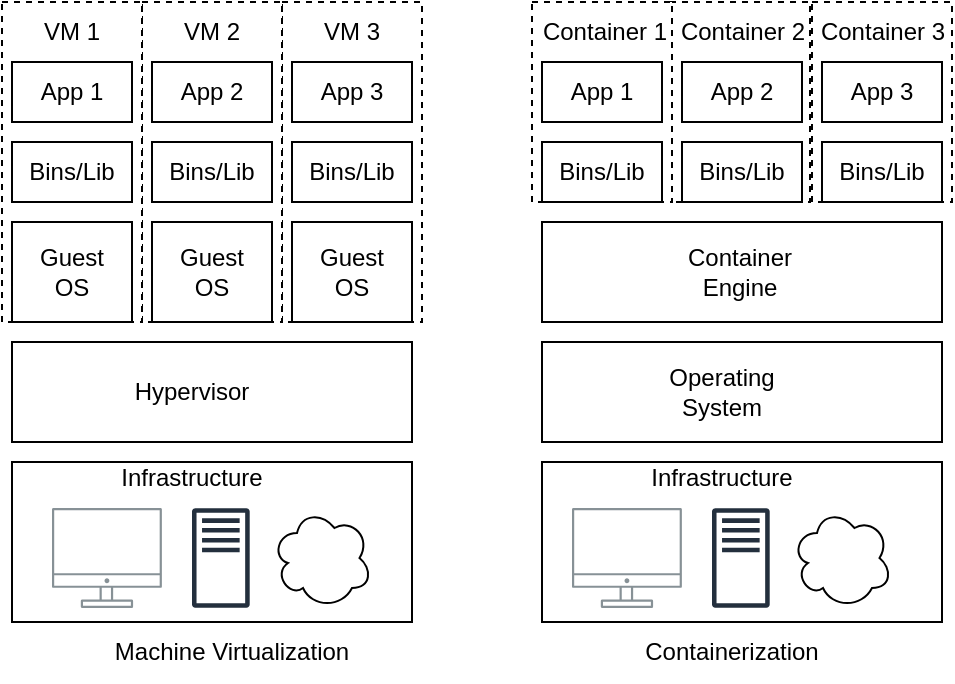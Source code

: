 <mxfile version="24.0.1" type="github">
  <diagram name="Page-1" id="PFpEE0i0nkMwGWKnxEcj">
    <mxGraphModel dx="954" dy="492" grid="1" gridSize="10" guides="1" tooltips="1" connect="1" arrows="1" fold="1" page="1" pageScale="1" pageWidth="850" pageHeight="1100" math="0" shadow="0">
      <root>
        <mxCell id="0" />
        <mxCell id="1" parent="0" />
        <mxCell id="rAbO8_lItaT4dXeiiqGa-65" value="" style="rounded=0;whiteSpace=wrap;html=1;dashed=1;" vertex="1" parent="1">
          <mxGeometry x="295" y="160" width="70" height="160" as="geometry" />
        </mxCell>
        <mxCell id="rAbO8_lItaT4dXeiiqGa-64" value="" style="rounded=0;whiteSpace=wrap;html=1;dashed=1;" vertex="1" parent="1">
          <mxGeometry x="225" y="160" width="70" height="160" as="geometry" />
        </mxCell>
        <mxCell id="rAbO8_lItaT4dXeiiqGa-63" value="" style="rounded=0;whiteSpace=wrap;html=1;dashed=1;" vertex="1" parent="1">
          <mxGeometry x="155" y="160" width="70" height="160" as="geometry" />
        </mxCell>
        <mxCell id="rAbO8_lItaT4dXeiiqGa-59" value="" style="rounded=0;whiteSpace=wrap;html=1;dashed=1;" vertex="1" parent="1">
          <mxGeometry x="560" y="160" width="70" height="100" as="geometry" />
        </mxCell>
        <mxCell id="rAbO8_lItaT4dXeiiqGa-58" value="" style="rounded=0;whiteSpace=wrap;html=1;dashed=1;" vertex="1" parent="1">
          <mxGeometry x="489" y="160" width="70" height="100" as="geometry" />
        </mxCell>
        <mxCell id="rAbO8_lItaT4dXeiiqGa-57" value="" style="rounded=0;whiteSpace=wrap;html=1;dashed=1;" vertex="1" parent="1">
          <mxGeometry x="420" y="160" width="70" height="100" as="geometry" />
        </mxCell>
        <mxCell id="rAbO8_lItaT4dXeiiqGa-1" value="" style="rounded=0;whiteSpace=wrap;html=1;" vertex="1" parent="1">
          <mxGeometry x="160" y="390" width="200" height="80" as="geometry" />
        </mxCell>
        <mxCell id="rAbO8_lItaT4dXeiiqGa-2" value="" style="rounded=0;whiteSpace=wrap;html=1;" vertex="1" parent="1">
          <mxGeometry x="160" y="330" width="200" height="50" as="geometry" />
        </mxCell>
        <mxCell id="rAbO8_lItaT4dXeiiqGa-3" value="" style="rounded=0;whiteSpace=wrap;html=1;" vertex="1" parent="1">
          <mxGeometry x="160" y="270" width="60" height="50" as="geometry" />
        </mxCell>
        <mxCell id="rAbO8_lItaT4dXeiiqGa-4" value="" style="rounded=0;whiteSpace=wrap;html=1;" vertex="1" parent="1">
          <mxGeometry x="230" y="270" width="60" height="50" as="geometry" />
        </mxCell>
        <mxCell id="rAbO8_lItaT4dXeiiqGa-5" value="" style="rounded=0;whiteSpace=wrap;html=1;" vertex="1" parent="1">
          <mxGeometry x="300" y="270" width="60" height="50" as="geometry" />
        </mxCell>
        <mxCell id="rAbO8_lItaT4dXeiiqGa-9" value="" style="rounded=0;whiteSpace=wrap;html=1;" vertex="1" parent="1">
          <mxGeometry x="160" y="190" width="60" height="30" as="geometry" />
        </mxCell>
        <mxCell id="rAbO8_lItaT4dXeiiqGa-10" value="" style="rounded=0;whiteSpace=wrap;html=1;" vertex="1" parent="1">
          <mxGeometry x="230" y="190" width="60" height="30" as="geometry" />
        </mxCell>
        <mxCell id="rAbO8_lItaT4dXeiiqGa-11" value="" style="rounded=0;whiteSpace=wrap;html=1;" vertex="1" parent="1">
          <mxGeometry x="300" y="190" width="60" height="30" as="geometry" />
        </mxCell>
        <mxCell id="rAbO8_lItaT4dXeiiqGa-12" value="" style="rounded=0;whiteSpace=wrap;html=1;" vertex="1" parent="1">
          <mxGeometry x="160" y="230" width="60" height="30" as="geometry" />
        </mxCell>
        <mxCell id="rAbO8_lItaT4dXeiiqGa-13" value="" style="rounded=0;whiteSpace=wrap;html=1;" vertex="1" parent="1">
          <mxGeometry x="230" y="230" width="60" height="30" as="geometry" />
        </mxCell>
        <mxCell id="rAbO8_lItaT4dXeiiqGa-14" value="" style="rounded=0;whiteSpace=wrap;html=1;" vertex="1" parent="1">
          <mxGeometry x="300" y="230" width="60" height="30" as="geometry" />
        </mxCell>
        <mxCell id="rAbO8_lItaT4dXeiiqGa-15" value="" style="rounded=0;whiteSpace=wrap;html=1;" vertex="1" parent="1">
          <mxGeometry x="425" y="390" width="200" height="80" as="geometry" />
        </mxCell>
        <mxCell id="rAbO8_lItaT4dXeiiqGa-16" value="" style="rounded=0;whiteSpace=wrap;html=1;" vertex="1" parent="1">
          <mxGeometry x="425" y="330" width="200" height="50" as="geometry" />
        </mxCell>
        <mxCell id="rAbO8_lItaT4dXeiiqGa-20" value="" style="rounded=0;whiteSpace=wrap;html=1;" vertex="1" parent="1">
          <mxGeometry x="425" y="190" width="60" height="30" as="geometry" />
        </mxCell>
        <mxCell id="rAbO8_lItaT4dXeiiqGa-21" value="" style="rounded=0;whiteSpace=wrap;html=1;" vertex="1" parent="1">
          <mxGeometry x="495" y="190" width="60" height="30" as="geometry" />
        </mxCell>
        <mxCell id="rAbO8_lItaT4dXeiiqGa-22" value="" style="rounded=0;whiteSpace=wrap;html=1;" vertex="1" parent="1">
          <mxGeometry x="565" y="190" width="60" height="30" as="geometry" />
        </mxCell>
        <mxCell id="rAbO8_lItaT4dXeiiqGa-23" value="" style="rounded=0;whiteSpace=wrap;html=1;" vertex="1" parent="1">
          <mxGeometry x="425" y="230" width="60" height="30" as="geometry" />
        </mxCell>
        <mxCell id="rAbO8_lItaT4dXeiiqGa-24" value="" style="rounded=0;whiteSpace=wrap;html=1;" vertex="1" parent="1">
          <mxGeometry x="495" y="230" width="60" height="30" as="geometry" />
        </mxCell>
        <mxCell id="rAbO8_lItaT4dXeiiqGa-25" value="" style="rounded=0;whiteSpace=wrap;html=1;" vertex="1" parent="1">
          <mxGeometry x="565" y="230" width="60" height="30" as="geometry" />
        </mxCell>
        <mxCell id="rAbO8_lItaT4dXeiiqGa-26" value="" style="rounded=0;whiteSpace=wrap;html=1;" vertex="1" parent="1">
          <mxGeometry x="425" y="270" width="200" height="50" as="geometry" />
        </mxCell>
        <mxCell id="rAbO8_lItaT4dXeiiqGa-29" value="" style="sketch=0;outlineConnect=0;gradientColor=none;fontColor=#545B64;strokeColor=none;fillColor=#879196;dashed=0;verticalLabelPosition=bottom;verticalAlign=top;align=center;html=1;fontSize=12;fontStyle=0;aspect=fixed;shape=mxgraph.aws4.illustration_desktop;pointerEvents=1" vertex="1" parent="1">
          <mxGeometry x="180" y="413" width="54.94" height="50" as="geometry" />
        </mxCell>
        <mxCell id="rAbO8_lItaT4dXeiiqGa-30" value="" style="sketch=0;outlineConnect=0;fontColor=#232F3E;gradientColor=none;fillColor=#232F3D;strokeColor=none;dashed=0;verticalLabelPosition=bottom;verticalAlign=top;align=center;html=1;fontSize=12;fontStyle=0;aspect=fixed;pointerEvents=1;shape=mxgraph.aws4.traditional_server;" vertex="1" parent="1">
          <mxGeometry x="250" y="413" width="28.85" height="50" as="geometry" />
        </mxCell>
        <mxCell id="rAbO8_lItaT4dXeiiqGa-31" value="" style="ellipse;shape=cloud;whiteSpace=wrap;html=1;" vertex="1" parent="1">
          <mxGeometry x="290" y="413" width="50" height="50" as="geometry" />
        </mxCell>
        <mxCell id="rAbO8_lItaT4dXeiiqGa-32" value="" style="sketch=0;outlineConnect=0;gradientColor=none;fontColor=#545B64;strokeColor=none;fillColor=#879196;dashed=0;verticalLabelPosition=bottom;verticalAlign=top;align=center;html=1;fontSize=12;fontStyle=0;aspect=fixed;shape=mxgraph.aws4.illustration_desktop;pointerEvents=1" vertex="1" parent="1">
          <mxGeometry x="440" y="413" width="54.94" height="50" as="geometry" />
        </mxCell>
        <mxCell id="rAbO8_lItaT4dXeiiqGa-33" value="" style="sketch=0;outlineConnect=0;fontColor=#232F3E;gradientColor=none;fillColor=#232F3D;strokeColor=none;dashed=0;verticalLabelPosition=bottom;verticalAlign=top;align=center;html=1;fontSize=12;fontStyle=0;aspect=fixed;pointerEvents=1;shape=mxgraph.aws4.traditional_server;" vertex="1" parent="1">
          <mxGeometry x="510" y="413" width="28.85" height="50" as="geometry" />
        </mxCell>
        <mxCell id="rAbO8_lItaT4dXeiiqGa-34" value="" style="ellipse;shape=cloud;whiteSpace=wrap;html=1;" vertex="1" parent="1">
          <mxGeometry x="550" y="413" width="50" height="50" as="geometry" />
        </mxCell>
        <mxCell id="rAbO8_lItaT4dXeiiqGa-35" value="Infrastructure" style="text;html=1;align=center;verticalAlign=middle;whiteSpace=wrap;rounded=0;" vertex="1" parent="1">
          <mxGeometry x="220" y="383" width="60" height="30" as="geometry" />
        </mxCell>
        <mxCell id="rAbO8_lItaT4dXeiiqGa-36" value="Infrastructure" style="text;html=1;align=center;verticalAlign=middle;whiteSpace=wrap;rounded=0;" vertex="1" parent="1">
          <mxGeometry x="485" y="383" width="60" height="30" as="geometry" />
        </mxCell>
        <mxCell id="rAbO8_lItaT4dXeiiqGa-37" value="Hypervisor" style="text;html=1;align=center;verticalAlign=middle;whiteSpace=wrap;rounded=0;" vertex="1" parent="1">
          <mxGeometry x="220" y="340" width="60" height="30" as="geometry" />
        </mxCell>
        <mxCell id="rAbO8_lItaT4dXeiiqGa-38" value="Operating System" style="text;html=1;align=center;verticalAlign=middle;whiteSpace=wrap;rounded=0;" vertex="1" parent="1">
          <mxGeometry x="485" y="340" width="60" height="30" as="geometry" />
        </mxCell>
        <mxCell id="rAbO8_lItaT4dXeiiqGa-39" value="Container Engine" style="text;html=1;align=center;verticalAlign=middle;whiteSpace=wrap;rounded=0;" vertex="1" parent="1">
          <mxGeometry x="494" y="280" width="60" height="30" as="geometry" />
        </mxCell>
        <mxCell id="rAbO8_lItaT4dXeiiqGa-40" value="Guest&lt;div&gt;OS&lt;/div&gt;" style="text;html=1;align=center;verticalAlign=middle;whiteSpace=wrap;rounded=0;" vertex="1" parent="1">
          <mxGeometry x="160" y="280" width="60" height="30" as="geometry" />
        </mxCell>
        <mxCell id="rAbO8_lItaT4dXeiiqGa-41" value="Guest&lt;div&gt;OS&lt;/div&gt;" style="text;html=1;align=center;verticalAlign=middle;whiteSpace=wrap;rounded=0;" vertex="1" parent="1">
          <mxGeometry x="230" y="280" width="60" height="30" as="geometry" />
        </mxCell>
        <mxCell id="rAbO8_lItaT4dXeiiqGa-42" value="Guest&lt;div&gt;OS&lt;/div&gt;" style="text;html=1;align=center;verticalAlign=middle;whiteSpace=wrap;rounded=0;" vertex="1" parent="1">
          <mxGeometry x="300" y="280" width="60" height="30" as="geometry" />
        </mxCell>
        <mxCell id="rAbO8_lItaT4dXeiiqGa-43" value="Bins/Lib" style="text;html=1;align=center;verticalAlign=middle;whiteSpace=wrap;rounded=0;" vertex="1" parent="1">
          <mxGeometry x="425" y="230" width="60" height="30" as="geometry" />
        </mxCell>
        <mxCell id="rAbO8_lItaT4dXeiiqGa-44" value="Bins/Lib" style="text;html=1;align=center;verticalAlign=middle;whiteSpace=wrap;rounded=0;" vertex="1" parent="1">
          <mxGeometry x="160" y="230" width="60" height="30" as="geometry" />
        </mxCell>
        <mxCell id="rAbO8_lItaT4dXeiiqGa-45" value="Bins/Lib" style="text;html=1;align=center;verticalAlign=middle;whiteSpace=wrap;rounded=0;" vertex="1" parent="1">
          <mxGeometry x="230" y="230" width="60" height="30" as="geometry" />
        </mxCell>
        <mxCell id="rAbO8_lItaT4dXeiiqGa-46" value="Bins/Lib" style="text;html=1;align=center;verticalAlign=middle;whiteSpace=wrap;rounded=0;" vertex="1" parent="1">
          <mxGeometry x="300" y="230" width="60" height="30" as="geometry" />
        </mxCell>
        <mxCell id="rAbO8_lItaT4dXeiiqGa-47" value="Bins/Lib" style="text;html=1;align=center;verticalAlign=middle;whiteSpace=wrap;rounded=0;" vertex="1" parent="1">
          <mxGeometry x="495" y="230" width="60" height="30" as="geometry" />
        </mxCell>
        <mxCell id="rAbO8_lItaT4dXeiiqGa-48" value="Bins/Lib" style="text;html=1;align=center;verticalAlign=middle;whiteSpace=wrap;rounded=0;" vertex="1" parent="1">
          <mxGeometry x="565" y="230" width="60" height="30" as="geometry" />
        </mxCell>
        <mxCell id="rAbO8_lItaT4dXeiiqGa-49" value="App 1" style="text;html=1;align=center;verticalAlign=middle;whiteSpace=wrap;rounded=0;" vertex="1" parent="1">
          <mxGeometry x="160" y="190" width="60" height="30" as="geometry" />
        </mxCell>
        <mxCell id="rAbO8_lItaT4dXeiiqGa-50" value="App 2" style="text;html=1;align=center;verticalAlign=middle;whiteSpace=wrap;rounded=0;" vertex="1" parent="1">
          <mxGeometry x="230" y="190" width="60" height="30" as="geometry" />
        </mxCell>
        <mxCell id="rAbO8_lItaT4dXeiiqGa-51" value="App 3" style="text;html=1;align=center;verticalAlign=middle;whiteSpace=wrap;rounded=0;" vertex="1" parent="1">
          <mxGeometry x="300" y="190" width="60" height="30" as="geometry" />
        </mxCell>
        <mxCell id="rAbO8_lItaT4dXeiiqGa-52" value="App 1" style="text;html=1;align=center;verticalAlign=middle;whiteSpace=wrap;rounded=0;" vertex="1" parent="1">
          <mxGeometry x="425" y="190" width="60" height="30" as="geometry" />
        </mxCell>
        <mxCell id="rAbO8_lItaT4dXeiiqGa-53" value="App 2" style="text;html=1;align=center;verticalAlign=middle;whiteSpace=wrap;rounded=0;" vertex="1" parent="1">
          <mxGeometry x="495" y="190" width="60" height="30" as="geometry" />
        </mxCell>
        <mxCell id="rAbO8_lItaT4dXeiiqGa-54" value="App 3" style="text;html=1;align=center;verticalAlign=middle;whiteSpace=wrap;rounded=0;" vertex="1" parent="1">
          <mxGeometry x="565" y="190" width="60" height="30" as="geometry" />
        </mxCell>
        <mxCell id="rAbO8_lItaT4dXeiiqGa-55" value="Machine Virtualization" style="text;html=1;align=center;verticalAlign=middle;whiteSpace=wrap;rounded=0;" vertex="1" parent="1">
          <mxGeometry x="210" y="470" width="120" height="30" as="geometry" />
        </mxCell>
        <mxCell id="rAbO8_lItaT4dXeiiqGa-56" value="Containerization" style="text;html=1;align=center;verticalAlign=middle;whiteSpace=wrap;rounded=0;" vertex="1" parent="1">
          <mxGeometry x="490" y="470" width="60" height="30" as="geometry" />
        </mxCell>
        <mxCell id="rAbO8_lItaT4dXeiiqGa-60" value="Container 1" style="text;html=1;align=center;verticalAlign=middle;whiteSpace=wrap;rounded=0;" vertex="1" parent="1">
          <mxGeometry x="424" y="160" width="65" height="30" as="geometry" />
        </mxCell>
        <mxCell id="rAbO8_lItaT4dXeiiqGa-61" value="Container 2&lt;span style=&quot;color: rgba(0, 0, 0, 0); font-family: monospace; font-size: 0px; text-align: start; text-wrap: nowrap;&quot;&gt;%3CmxGraphModel%3E%3Croot%3E%3CmxCell%20id%3D%220%22%2F%3E%3CmxCell%20id%3D%221%22%20parent%3D%220%22%2F%3E%3CmxCell%20id%3D%222%22%20value%3D%22Container%201%22%20style%3D%22text%3Bhtml%3D1%3Balign%3Dcenter%3BverticalAlign%3Dmiddle%3BwhiteSpace%3Dwrap%3Brounded%3D0%3B%22%20vertex%3D%221%22%20parent%3D%221%22%3E%3CmxGeometry%20x%3D%22420%22%20y%3D%22160%22%20width%3D%2265%22%20height%3D%2230%22%20as%3D%22geometry%22%2F%3E%3C%2FmxCell%3E%3C%2Froot%3E%3C%2FmxGraphModel%3E&lt;/span&gt;" style="text;html=1;align=center;verticalAlign=middle;whiteSpace=wrap;rounded=0;" vertex="1" parent="1">
          <mxGeometry x="492.5" y="160" width="65" height="30" as="geometry" />
        </mxCell>
        <mxCell id="rAbO8_lItaT4dXeiiqGa-62" value="Container 3&lt;span style=&quot;color: rgba(0, 0, 0, 0); font-family: monospace; font-size: 0px; text-align: start; text-wrap: nowrap;&quot;&gt;%3CmxGraphModel%3E%3Croot%3E%3CmxCell%20id%3D%220%22%2F%3E%3CmxCell%20id%3D%221%22%20parent%3D%220%22%2F%3E%3CmxCell%20id%3D%222%22%20value%3D%22Container%201%22%20style%3D%22text%3Bhtml%3D1%3Balign%3Dcenter%3BverticalAlign%3Dmiddle%3BwhiteSpace%3Dwrap%3Brounded%3D0%3B%22%20vertex%3D%221%22%20parent%3D%221%22%3E%3CmxGeometry%20x%3D%22420%22%20y%3D%22160%22%20width%3D%2265%22%20height%3D%2230%22%20as%3D%22geometry%22%2F%3E%3C%2FmxCell%3E%3C%2Froot%3E%3C%2FmxGraphModel%3E&lt;/span&gt;" style="text;html=1;align=center;verticalAlign=middle;whiteSpace=wrap;rounded=0;" vertex="1" parent="1">
          <mxGeometry x="562.5" y="160" width="65" height="30" as="geometry" />
        </mxCell>
        <mxCell id="rAbO8_lItaT4dXeiiqGa-67" value="VM 1" style="text;html=1;align=center;verticalAlign=middle;whiteSpace=wrap;rounded=0;" vertex="1" parent="1">
          <mxGeometry x="160" y="160" width="60" height="30" as="geometry" />
        </mxCell>
        <mxCell id="rAbO8_lItaT4dXeiiqGa-68" value="VM 2" style="text;html=1;align=center;verticalAlign=middle;whiteSpace=wrap;rounded=0;" vertex="1" parent="1">
          <mxGeometry x="230" y="160" width="60" height="30" as="geometry" />
        </mxCell>
        <mxCell id="rAbO8_lItaT4dXeiiqGa-69" value="VM 3" style="text;html=1;align=center;verticalAlign=middle;whiteSpace=wrap;rounded=0;" vertex="1" parent="1">
          <mxGeometry x="300" y="160" width="60" height="30" as="geometry" />
        </mxCell>
      </root>
    </mxGraphModel>
  </diagram>
</mxfile>
